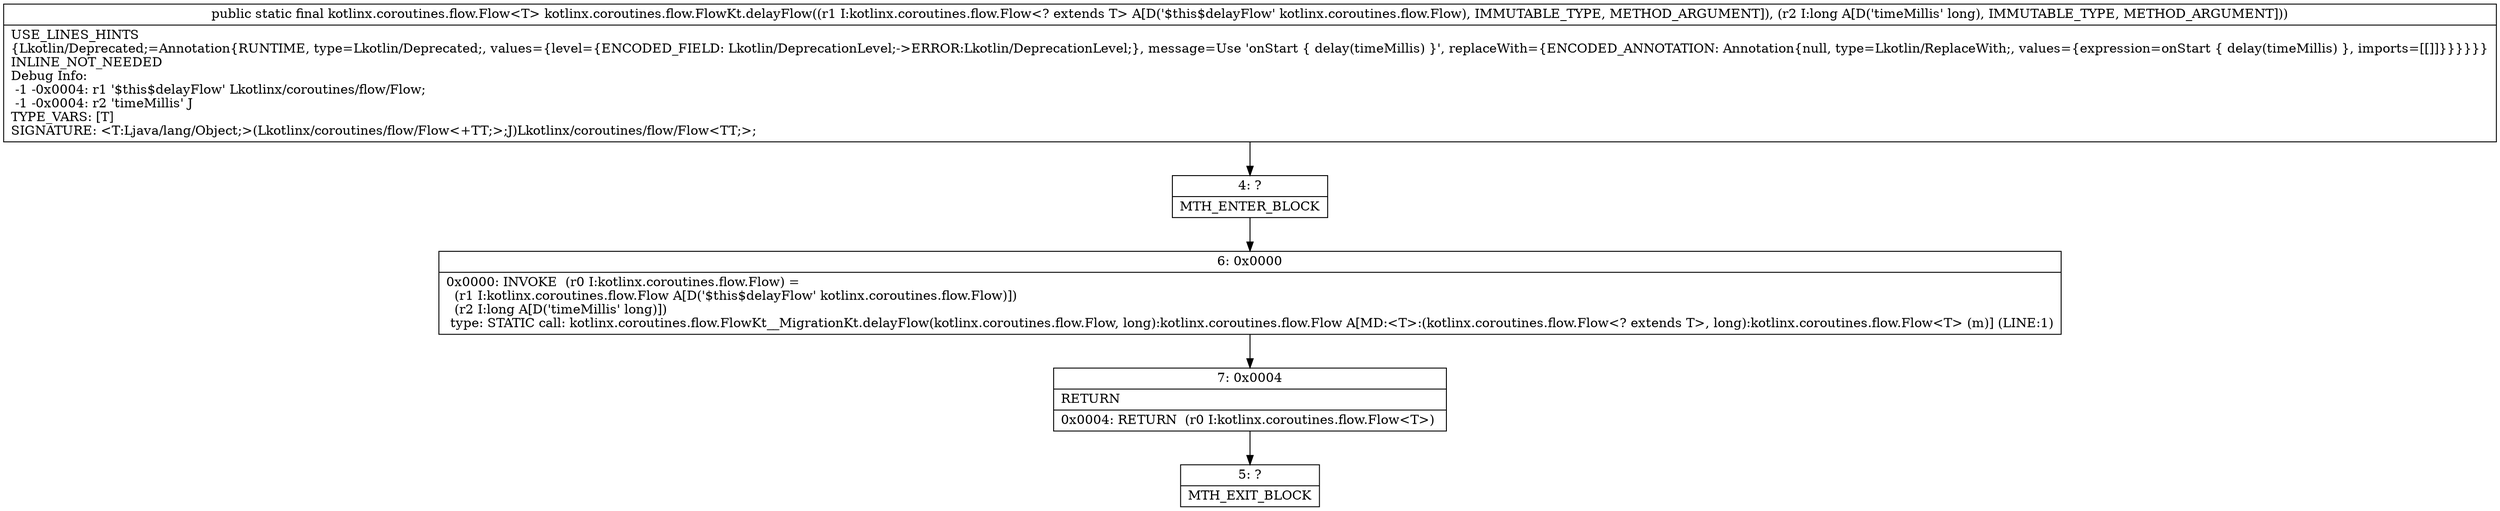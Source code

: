 digraph "CFG forkotlinx.coroutines.flow.FlowKt.delayFlow(Lkotlinx\/coroutines\/flow\/Flow;J)Lkotlinx\/coroutines\/flow\/Flow;" {
Node_4 [shape=record,label="{4\:\ ?|MTH_ENTER_BLOCK\l}"];
Node_6 [shape=record,label="{6\:\ 0x0000|0x0000: INVOKE  (r0 I:kotlinx.coroutines.flow.Flow) = \l  (r1 I:kotlinx.coroutines.flow.Flow A[D('$this$delayFlow' kotlinx.coroutines.flow.Flow)])\l  (r2 I:long A[D('timeMillis' long)])\l type: STATIC call: kotlinx.coroutines.flow.FlowKt__MigrationKt.delayFlow(kotlinx.coroutines.flow.Flow, long):kotlinx.coroutines.flow.Flow A[MD:\<T\>:(kotlinx.coroutines.flow.Flow\<? extends T\>, long):kotlinx.coroutines.flow.Flow\<T\> (m)] (LINE:1)\l}"];
Node_7 [shape=record,label="{7\:\ 0x0004|RETURN\l|0x0004: RETURN  (r0 I:kotlinx.coroutines.flow.Flow\<T\>) \l}"];
Node_5 [shape=record,label="{5\:\ ?|MTH_EXIT_BLOCK\l}"];
MethodNode[shape=record,label="{public static final kotlinx.coroutines.flow.Flow\<T\> kotlinx.coroutines.flow.FlowKt.delayFlow((r1 I:kotlinx.coroutines.flow.Flow\<? extends T\> A[D('$this$delayFlow' kotlinx.coroutines.flow.Flow), IMMUTABLE_TYPE, METHOD_ARGUMENT]), (r2 I:long A[D('timeMillis' long), IMMUTABLE_TYPE, METHOD_ARGUMENT]))  | USE_LINES_HINTS\l\{Lkotlin\/Deprecated;=Annotation\{RUNTIME, type=Lkotlin\/Deprecated;, values=\{level=\{ENCODED_FIELD: Lkotlin\/DeprecationLevel;\-\>ERROR:Lkotlin\/DeprecationLevel;\}, message=Use 'onStart \{ delay(timeMillis) \}', replaceWith=\{ENCODED_ANNOTATION: Annotation\{null, type=Lkotlin\/ReplaceWith;, values=\{expression=onStart \{ delay(timeMillis) \}, imports=[[]]\}\}\}\}\}\}\lINLINE_NOT_NEEDED\lDebug Info:\l  \-1 \-0x0004: r1 '$this$delayFlow' Lkotlinx\/coroutines\/flow\/Flow;\l  \-1 \-0x0004: r2 'timeMillis' J\lTYPE_VARS: [T]\lSIGNATURE: \<T:Ljava\/lang\/Object;\>(Lkotlinx\/coroutines\/flow\/Flow\<+TT;\>;J)Lkotlinx\/coroutines\/flow\/Flow\<TT;\>;\l}"];
MethodNode -> Node_4;Node_4 -> Node_6;
Node_6 -> Node_7;
Node_7 -> Node_5;
}


